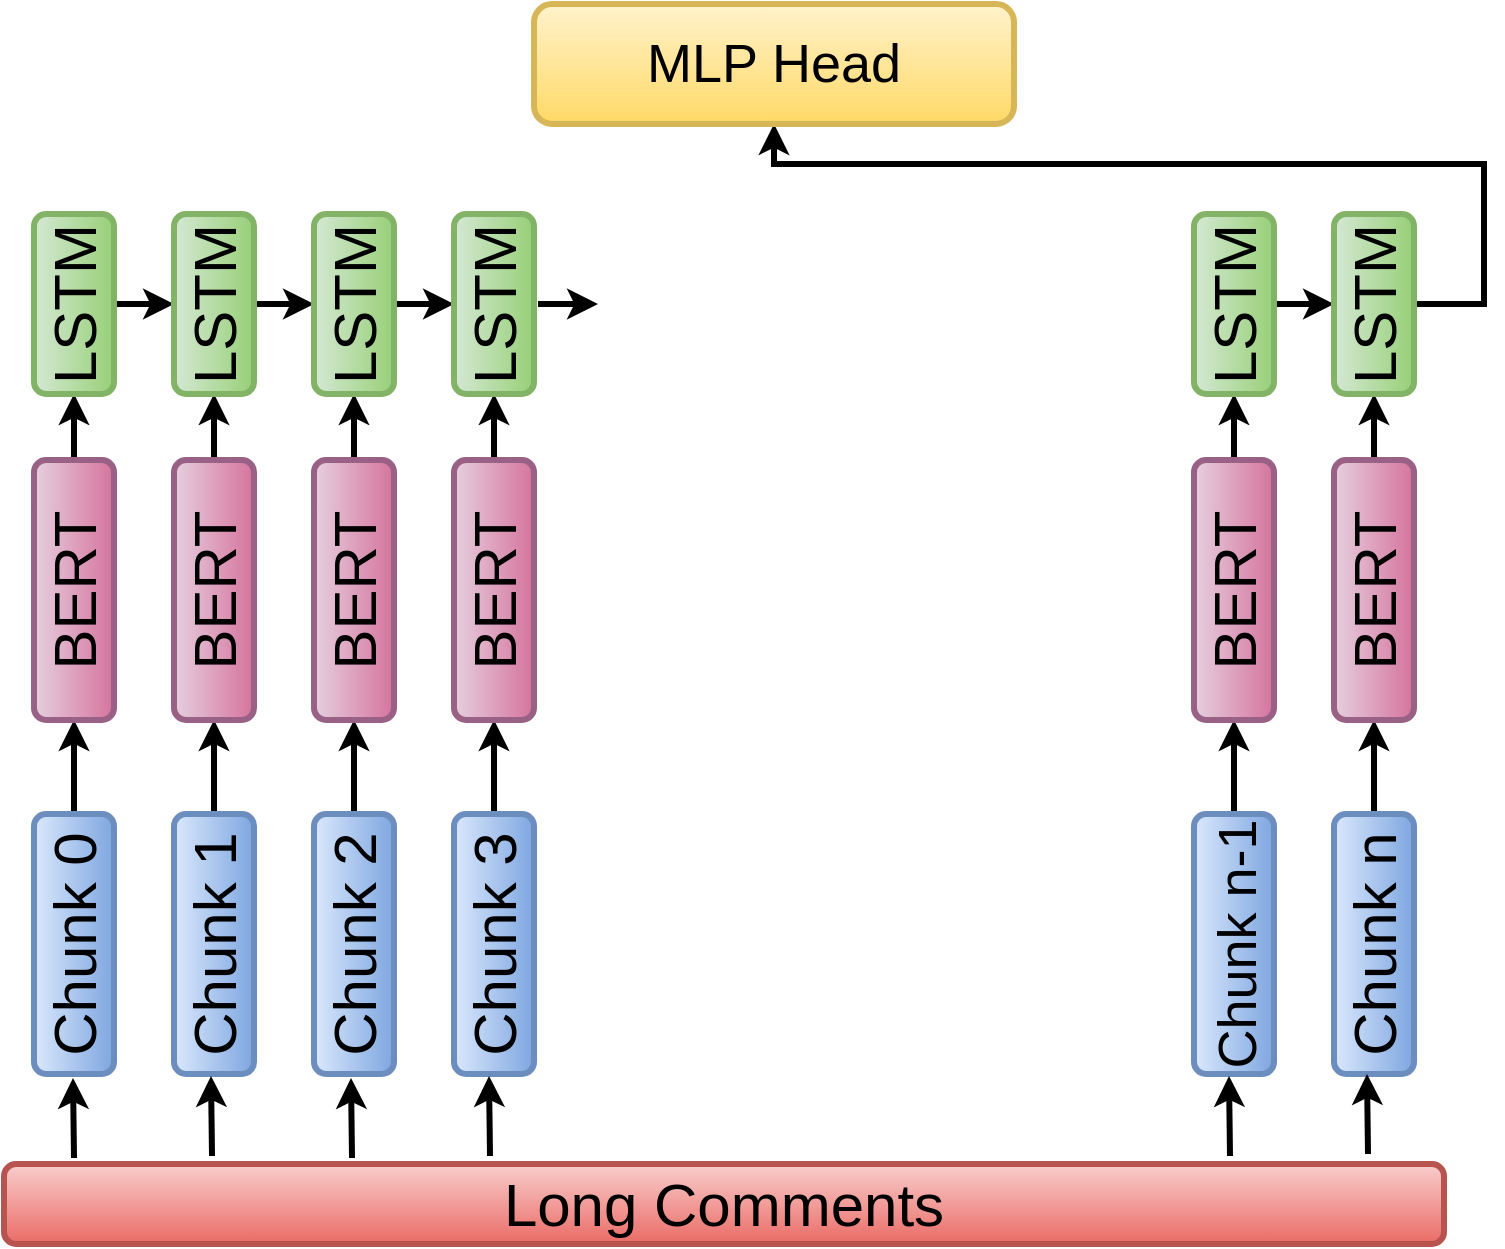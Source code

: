 <mxfile version="16.6.4"><diagram id="31gm_YNVXPHpUP0wYdI-" name="Page-1"><mxGraphModel dx="1350" dy="793" grid="0" gridSize="10" guides="1" tooltips="1" connect="1" arrows="1" fold="1" page="0" pageScale="1" pageWidth="850" pageHeight="1100" math="0" shadow="0"><root><mxCell id="0"/><mxCell id="1" parent="0"/><mxCell id="xjrEd9cZTli80rEbAWTm-1" value="&lt;font style=&quot;font-size: 30px&quot;&gt;Long Comments&lt;br&gt;&lt;/font&gt;" style="rounded=1;whiteSpace=wrap;html=1;strokeWidth=3;fillColor=#f8cecc;gradientColor=#ea6b66;strokeColor=#b85450;" vertex="1" parent="1"><mxGeometry x="40" y="660" width="720" height="40" as="geometry"/></mxCell><mxCell id="xjrEd9cZTli80rEbAWTm-20" value="" style="edgeStyle=orthogonalEdgeStyle;rounded=0;orthogonalLoop=1;jettySize=auto;html=1;fontSize=27;strokeWidth=3;" edge="1" parent="1" source="xjrEd9cZTli80rEbAWTm-2" target="xjrEd9cZTli80rEbAWTm-14"><mxGeometry relative="1" as="geometry"/></mxCell><mxCell id="xjrEd9cZTli80rEbAWTm-2" value="Chunk 0" style="rounded=1;whiteSpace=wrap;html=1;fontSize=30;rotation=-90;strokeWidth=3;fillColor=#dae8fc;gradientColor=#7ea6e0;strokeColor=#6c8ebf;" vertex="1" parent="1"><mxGeometry x="10" y="530" width="130" height="40" as="geometry"/></mxCell><mxCell id="xjrEd9cZTli80rEbAWTm-21" value="" style="edgeStyle=orthogonalEdgeStyle;rounded=0;orthogonalLoop=1;jettySize=auto;html=1;fontSize=27;strokeWidth=3;" edge="1" parent="1" source="xjrEd9cZTli80rEbAWTm-3" target="xjrEd9cZTli80rEbAWTm-15"><mxGeometry relative="1" as="geometry"/></mxCell><mxCell id="xjrEd9cZTli80rEbAWTm-3" value="Chunk 1" style="rounded=1;whiteSpace=wrap;html=1;fontSize=30;rotation=-90;strokeWidth=3;fillColor=#dae8fc;gradientColor=#7ea6e0;strokeColor=#6c8ebf;" vertex="1" parent="1"><mxGeometry x="80" y="530" width="130" height="40" as="geometry"/></mxCell><mxCell id="xjrEd9cZTli80rEbAWTm-22" value="" style="edgeStyle=orthogonalEdgeStyle;rounded=0;orthogonalLoop=1;jettySize=auto;html=1;fontSize=27;strokeWidth=3;" edge="1" parent="1" source="xjrEd9cZTli80rEbAWTm-4" target="xjrEd9cZTli80rEbAWTm-16"><mxGeometry relative="1" as="geometry"/></mxCell><mxCell id="xjrEd9cZTli80rEbAWTm-4" value="Chunk 2" style="rounded=1;whiteSpace=wrap;html=1;fontSize=30;rotation=-90;strokeWidth=3;fillColor=#dae8fc;gradientColor=#7ea6e0;strokeColor=#6c8ebf;" vertex="1" parent="1"><mxGeometry x="150" y="530" width="130" height="40" as="geometry"/></mxCell><mxCell id="xjrEd9cZTli80rEbAWTm-23" value="" style="edgeStyle=orthogonalEdgeStyle;rounded=0;orthogonalLoop=1;jettySize=auto;html=1;fontSize=27;strokeWidth=3;" edge="1" parent="1" source="xjrEd9cZTli80rEbAWTm-5" target="xjrEd9cZTli80rEbAWTm-17"><mxGeometry relative="1" as="geometry"/></mxCell><mxCell id="xjrEd9cZTli80rEbAWTm-5" value="Chunk 3" style="rounded=1;whiteSpace=wrap;html=1;fontSize=30;rotation=-90;strokeWidth=3;fillColor=#dae8fc;gradientColor=#7ea6e0;strokeColor=#6c8ebf;" vertex="1" parent="1"><mxGeometry x="220" y="530" width="130" height="40" as="geometry"/></mxCell><mxCell id="xjrEd9cZTli80rEbAWTm-24" value="" style="edgeStyle=orthogonalEdgeStyle;rounded=0;orthogonalLoop=1;jettySize=auto;html=1;fontSize=27;strokeWidth=3;" edge="1" parent="1" source="xjrEd9cZTli80rEbAWTm-6" target="xjrEd9cZTli80rEbAWTm-18"><mxGeometry relative="1" as="geometry"/></mxCell><mxCell id="xjrEd9cZTli80rEbAWTm-6" value="&lt;font style=&quot;font-size: 27px&quot;&gt;Chunk n-1&lt;/font&gt;" style="rounded=1;whiteSpace=wrap;html=1;fontSize=30;rotation=-90;strokeWidth=3;fillColor=#dae8fc;gradientColor=#7ea6e0;strokeColor=#6c8ebf;" vertex="1" parent="1"><mxGeometry x="590" y="530" width="130" height="40" as="geometry"/></mxCell><mxCell id="xjrEd9cZTli80rEbAWTm-25" value="" style="edgeStyle=orthogonalEdgeStyle;rounded=0;orthogonalLoop=1;jettySize=auto;html=1;fontSize=27;strokeWidth=3;" edge="1" parent="1" source="xjrEd9cZTli80rEbAWTm-7" target="xjrEd9cZTli80rEbAWTm-19"><mxGeometry relative="1" as="geometry"/></mxCell><mxCell id="xjrEd9cZTli80rEbAWTm-7" value="Chunk n" style="rounded=1;whiteSpace=wrap;html=1;fontSize=30;rotation=-90;strokeWidth=3;fillColor=#dae8fc;gradientColor=#7ea6e0;strokeColor=#6c8ebf;" vertex="1" parent="1"><mxGeometry x="660" y="530" width="130" height="40" as="geometry"/></mxCell><mxCell id="xjrEd9cZTli80rEbAWTm-8" value="" style="endArrow=classic;html=1;rounded=0;fontSize=30;strokeWidth=3;" edge="1" parent="1"><mxGeometry width="50" height="50" relative="1" as="geometry"><mxPoint x="75" y="657" as="sourcePoint"/><mxPoint x="74.5" y="617" as="targetPoint"/></mxGeometry></mxCell><mxCell id="xjrEd9cZTli80rEbAWTm-9" value="" style="endArrow=classic;html=1;rounded=0;fontSize=30;strokeWidth=3;" edge="1" parent="1"><mxGeometry width="50" height="50" relative="1" as="geometry"><mxPoint x="144" y="656" as="sourcePoint"/><mxPoint x="143.5" y="616" as="targetPoint"/></mxGeometry></mxCell><mxCell id="xjrEd9cZTli80rEbAWTm-10" value="" style="endArrow=classic;html=1;rounded=0;fontSize=30;strokeWidth=3;" edge="1" parent="1"><mxGeometry width="50" height="50" relative="1" as="geometry"><mxPoint x="214" y="657" as="sourcePoint"/><mxPoint x="213.5" y="617" as="targetPoint"/></mxGeometry></mxCell><mxCell id="xjrEd9cZTli80rEbAWTm-11" value="" style="endArrow=classic;html=1;rounded=0;fontSize=30;strokeWidth=3;" edge="1" parent="1"><mxGeometry width="50" height="50" relative="1" as="geometry"><mxPoint x="283" y="656" as="sourcePoint"/><mxPoint x="282.5" y="616" as="targetPoint"/></mxGeometry></mxCell><mxCell id="xjrEd9cZTli80rEbAWTm-12" value="" style="endArrow=classic;html=1;rounded=0;fontSize=30;strokeWidth=3;" edge="1" parent="1"><mxGeometry width="50" height="50" relative="1" as="geometry"><mxPoint x="653" y="656" as="sourcePoint"/><mxPoint x="652.5" y="616" as="targetPoint"/></mxGeometry></mxCell><mxCell id="xjrEd9cZTli80rEbAWTm-13" value="" style="endArrow=classic;html=1;rounded=0;fontSize=30;strokeWidth=3;" edge="1" parent="1"><mxGeometry width="50" height="50" relative="1" as="geometry"><mxPoint x="722" y="655" as="sourcePoint"/><mxPoint x="721.5" y="615" as="targetPoint"/></mxGeometry></mxCell><mxCell id="xjrEd9cZTli80rEbAWTm-36" value="" style="edgeStyle=orthogonalEdgeStyle;rounded=0;orthogonalLoop=1;jettySize=auto;html=1;fontSize=27;strokeWidth=3;" edge="1" parent="1" source="xjrEd9cZTli80rEbAWTm-14" target="xjrEd9cZTli80rEbAWTm-30"><mxGeometry relative="1" as="geometry"/></mxCell><mxCell id="xjrEd9cZTli80rEbAWTm-14" value="BERT" style="rounded=1;whiteSpace=wrap;html=1;fontSize=30;rotation=-90;strokeWidth=3;fillColor=#e6d0de;gradientColor=#d5739d;strokeColor=#996185;" vertex="1" parent="1"><mxGeometry x="10" y="353" width="130" height="40" as="geometry"/></mxCell><mxCell id="xjrEd9cZTli80rEbAWTm-39" value="" style="edgeStyle=orthogonalEdgeStyle;rounded=0;orthogonalLoop=1;jettySize=auto;html=1;fontSize=27;strokeWidth=3;" edge="1" parent="1" source="xjrEd9cZTli80rEbAWTm-15" target="xjrEd9cZTli80rEbAWTm-31"><mxGeometry relative="1" as="geometry"/></mxCell><mxCell id="xjrEd9cZTli80rEbAWTm-15" value="BERT" style="rounded=1;whiteSpace=wrap;html=1;fontSize=30;rotation=-90;strokeWidth=3;fillColor=#e6d0de;gradientColor=#d5739d;strokeColor=#996185;" vertex="1" parent="1"><mxGeometry x="80" y="353" width="130" height="40" as="geometry"/></mxCell><mxCell id="xjrEd9cZTli80rEbAWTm-41" style="edgeStyle=orthogonalEdgeStyle;rounded=0;orthogonalLoop=1;jettySize=auto;html=1;entryX=0;entryY=0.5;entryDx=0;entryDy=0;fontSize=27;strokeWidth=3;" edge="1" parent="1" source="xjrEd9cZTli80rEbAWTm-16" target="xjrEd9cZTli80rEbAWTm-32"><mxGeometry relative="1" as="geometry"/></mxCell><mxCell id="xjrEd9cZTli80rEbAWTm-16" value="BERT" style="rounded=1;whiteSpace=wrap;html=1;fontSize=30;rotation=-90;strokeWidth=3;fillColor=#e6d0de;gradientColor=#d5739d;strokeColor=#996185;" vertex="1" parent="1"><mxGeometry x="150" y="353" width="130" height="40" as="geometry"/></mxCell><mxCell id="xjrEd9cZTli80rEbAWTm-43" style="edgeStyle=orthogonalEdgeStyle;rounded=0;orthogonalLoop=1;jettySize=auto;html=1;entryX=0;entryY=0.5;entryDx=0;entryDy=0;fontSize=27;strokeWidth=3;" edge="1" parent="1" source="xjrEd9cZTli80rEbAWTm-17" target="xjrEd9cZTli80rEbAWTm-33"><mxGeometry relative="1" as="geometry"/></mxCell><mxCell id="xjrEd9cZTli80rEbAWTm-17" value="BERT" style="rounded=1;whiteSpace=wrap;html=1;fontSize=30;rotation=-90;strokeWidth=3;fillColor=#e6d0de;gradientColor=#d5739d;strokeColor=#996185;" vertex="1" parent="1"><mxGeometry x="220" y="353" width="130" height="40" as="geometry"/></mxCell><mxCell id="xjrEd9cZTli80rEbAWTm-44" value="" style="edgeStyle=orthogonalEdgeStyle;rounded=0;orthogonalLoop=1;jettySize=auto;html=1;fontSize=27;strokeWidth=3;" edge="1" parent="1" source="xjrEd9cZTli80rEbAWTm-18" target="xjrEd9cZTli80rEbAWTm-34"><mxGeometry relative="1" as="geometry"/></mxCell><mxCell id="xjrEd9cZTli80rEbAWTm-18" value="BERT" style="rounded=1;whiteSpace=wrap;html=1;fontSize=30;rotation=-90;strokeWidth=3;fillColor=#e6d0de;gradientColor=#d5739d;strokeColor=#996185;" vertex="1" parent="1"><mxGeometry x="590" y="353" width="130" height="40" as="geometry"/></mxCell><mxCell id="xjrEd9cZTli80rEbAWTm-45" value="" style="edgeStyle=orthogonalEdgeStyle;rounded=0;orthogonalLoop=1;jettySize=auto;html=1;fontSize=27;strokeWidth=3;" edge="1" parent="1" source="xjrEd9cZTli80rEbAWTm-19" target="xjrEd9cZTli80rEbAWTm-35"><mxGeometry relative="1" as="geometry"/></mxCell><mxCell id="xjrEd9cZTli80rEbAWTm-19" value="BERT" style="rounded=1;whiteSpace=wrap;html=1;fontSize=30;rotation=-90;strokeWidth=3;fillColor=#e6d0de;gradientColor=#d5739d;strokeColor=#996185;" vertex="1" parent="1"><mxGeometry x="660" y="353" width="130" height="40" as="geometry"/></mxCell><mxCell id="xjrEd9cZTli80rEbAWTm-26" value="" style="shape=image;html=1;verticalAlign=top;verticalLabelPosition=bottom;labelBackgroundColor=#ffffff;imageAspect=0;aspect=fixed;image=https://cdn4.iconfinder.com/data/icons/essential-app-1/16/dot-more-menu-hide-128.png;fontSize=27;strokeWidth=3;" vertex="1" parent="1"><mxGeometry x="336" y="486" width="128" height="128" as="geometry"/></mxCell><mxCell id="xjrEd9cZTli80rEbAWTm-27" value="" style="shape=image;html=1;verticalAlign=top;verticalLabelPosition=bottom;labelBackgroundColor=#ffffff;imageAspect=0;aspect=fixed;image=https://cdn4.iconfinder.com/data/icons/essential-app-1/16/dot-more-menu-hide-128.png;fontSize=27;strokeWidth=3;" vertex="1" parent="1"><mxGeometry x="480" y="486" width="128" height="128" as="geometry"/></mxCell><mxCell id="xjrEd9cZTli80rEbAWTm-28" value="" style="shape=image;html=1;verticalAlign=top;verticalLabelPosition=bottom;labelBackgroundColor=#ffffff;imageAspect=0;aspect=fixed;image=https://cdn4.iconfinder.com/data/icons/essential-app-1/16/dot-more-menu-hide-128.png;fontSize=27;strokeWidth=3;" vertex="1" parent="1"><mxGeometry x="336" y="320" width="128" height="128" as="geometry"/></mxCell><mxCell id="xjrEd9cZTli80rEbAWTm-29" value="" style="shape=image;html=1;verticalAlign=top;verticalLabelPosition=bottom;labelBackgroundColor=#ffffff;imageAspect=0;aspect=fixed;image=https://cdn4.iconfinder.com/data/icons/essential-app-1/16/dot-more-menu-hide-128.png;fontSize=27;strokeWidth=3;" vertex="1" parent="1"><mxGeometry x="480" y="320" width="128" height="128" as="geometry"/></mxCell><mxCell id="xjrEd9cZTli80rEbAWTm-38" style="edgeStyle=orthogonalEdgeStyle;rounded=0;orthogonalLoop=1;jettySize=auto;html=1;entryX=0.5;entryY=0;entryDx=0;entryDy=0;fontSize=27;strokeWidth=3;" edge="1" parent="1" source="xjrEd9cZTli80rEbAWTm-30" target="xjrEd9cZTli80rEbAWTm-31"><mxGeometry relative="1" as="geometry"/></mxCell><mxCell id="xjrEd9cZTli80rEbAWTm-30" value="LSTM" style="rounded=1;whiteSpace=wrap;html=1;fontSize=30;rotation=-90;strokeWidth=3;fillColor=#d5e8d4;gradientColor=#97d077;strokeColor=#82b366;" vertex="1" parent="1"><mxGeometry x="30" y="210" width="90" height="40" as="geometry"/></mxCell><mxCell id="xjrEd9cZTli80rEbAWTm-40" style="edgeStyle=orthogonalEdgeStyle;rounded=0;orthogonalLoop=1;jettySize=auto;html=1;entryX=0.5;entryY=0;entryDx=0;entryDy=0;fontSize=27;strokeWidth=3;" edge="1" parent="1" source="xjrEd9cZTli80rEbAWTm-31" target="xjrEd9cZTli80rEbAWTm-32"><mxGeometry relative="1" as="geometry"/></mxCell><mxCell id="xjrEd9cZTli80rEbAWTm-31" value="LSTM" style="rounded=1;whiteSpace=wrap;html=1;fontSize=30;rotation=-90;strokeWidth=3;fillColor=#d5e8d4;gradientColor=#97d077;strokeColor=#82b366;" vertex="1" parent="1"><mxGeometry x="100" y="210" width="90" height="40" as="geometry"/></mxCell><mxCell id="xjrEd9cZTli80rEbAWTm-42" style="edgeStyle=orthogonalEdgeStyle;rounded=0;orthogonalLoop=1;jettySize=auto;html=1;entryX=0.5;entryY=0;entryDx=0;entryDy=0;fontSize=27;strokeWidth=3;" edge="1" parent="1" source="xjrEd9cZTli80rEbAWTm-32" target="xjrEd9cZTli80rEbAWTm-33"><mxGeometry relative="1" as="geometry"/></mxCell><mxCell id="xjrEd9cZTli80rEbAWTm-32" value="LSTM" style="rounded=1;whiteSpace=wrap;html=1;fontSize=30;rotation=-90;strokeWidth=3;fillColor=#d5e8d4;gradientColor=#97d077;strokeColor=#82b366;" vertex="1" parent="1"><mxGeometry x="170" y="210" width="90" height="40" as="geometry"/></mxCell><mxCell id="xjrEd9cZTli80rEbAWTm-33" value="LSTM" style="rounded=1;whiteSpace=wrap;html=1;fontSize=30;rotation=-90;strokeWidth=3;fillColor=#d5e8d4;gradientColor=#97d077;strokeColor=#82b366;" vertex="1" parent="1"><mxGeometry x="240" y="210" width="90" height="40" as="geometry"/></mxCell><mxCell id="xjrEd9cZTli80rEbAWTm-46" style="edgeStyle=orthogonalEdgeStyle;rounded=0;orthogonalLoop=1;jettySize=auto;html=1;entryX=0.5;entryY=0;entryDx=0;entryDy=0;fontSize=27;strokeWidth=3;" edge="1" parent="1" source="xjrEd9cZTli80rEbAWTm-34" target="xjrEd9cZTli80rEbAWTm-35"><mxGeometry relative="1" as="geometry"/></mxCell><mxCell id="xjrEd9cZTli80rEbAWTm-34" value="LSTM" style="rounded=1;whiteSpace=wrap;html=1;fontSize=30;rotation=-90;strokeWidth=3;fillColor=#d5e8d4;gradientColor=#97d077;strokeColor=#82b366;" vertex="1" parent="1"><mxGeometry x="610" y="210" width="90" height="40" as="geometry"/></mxCell><mxCell id="xjrEd9cZTli80rEbAWTm-51" style="edgeStyle=orthogonalEdgeStyle;rounded=0;orthogonalLoop=1;jettySize=auto;html=1;fontSize=27;strokeWidth=3;" edge="1" parent="1" source="xjrEd9cZTli80rEbAWTm-35" target="xjrEd9cZTli80rEbAWTm-50"><mxGeometry relative="1" as="geometry"><Array as="points"><mxPoint x="780" y="230"/><mxPoint x="780" y="160"/><mxPoint x="425" y="160"/></Array></mxGeometry></mxCell><mxCell id="xjrEd9cZTli80rEbAWTm-35" value="LSTM" style="rounded=1;whiteSpace=wrap;html=1;fontSize=30;rotation=-90;strokeWidth=3;fillColor=#d5e8d4;gradientColor=#97d077;strokeColor=#82b366;" vertex="1" parent="1"><mxGeometry x="680" y="210" width="90" height="40" as="geometry"/></mxCell><mxCell id="xjrEd9cZTli80rEbAWTm-47" style="edgeStyle=orthogonalEdgeStyle;rounded=0;orthogonalLoop=1;jettySize=auto;html=1;entryX=0.5;entryY=0;entryDx=0;entryDy=0;fontSize=27;strokeWidth=3;" edge="1" parent="1"><mxGeometry relative="1" as="geometry"><mxPoint x="307" y="230" as="sourcePoint"/><mxPoint x="337" y="230" as="targetPoint"/></mxGeometry></mxCell><mxCell id="xjrEd9cZTli80rEbAWTm-48" value="" style="shape=image;html=1;verticalAlign=top;verticalLabelPosition=bottom;labelBackgroundColor=#ffffff;imageAspect=0;aspect=fixed;image=https://cdn4.iconfinder.com/data/icons/essential-app-1/16/dot-more-menu-hide-128.png;fontSize=27;strokeWidth=3;" vertex="1" parent="1"><mxGeometry x="336" y="166" width="128" height="128" as="geometry"/></mxCell><mxCell id="xjrEd9cZTli80rEbAWTm-49" value="" style="shape=image;html=1;verticalAlign=top;verticalLabelPosition=bottom;labelBackgroundColor=#ffffff;imageAspect=0;aspect=fixed;image=https://cdn4.iconfinder.com/data/icons/essential-app-1/16/dot-more-menu-hide-128.png;fontSize=27;strokeWidth=3;" vertex="1" parent="1"><mxGeometry x="480" y="166" width="128" height="128" as="geometry"/></mxCell><mxCell id="xjrEd9cZTli80rEbAWTm-50" value="MLP Head" style="rounded=1;whiteSpace=wrap;html=1;fontSize=27;strokeWidth=3;fillColor=#fff2cc;gradientColor=#ffd966;strokeColor=#d6b656;" vertex="1" parent="1"><mxGeometry x="305" y="80" width="240" height="60" as="geometry"/></mxCell></root></mxGraphModel></diagram></mxfile>